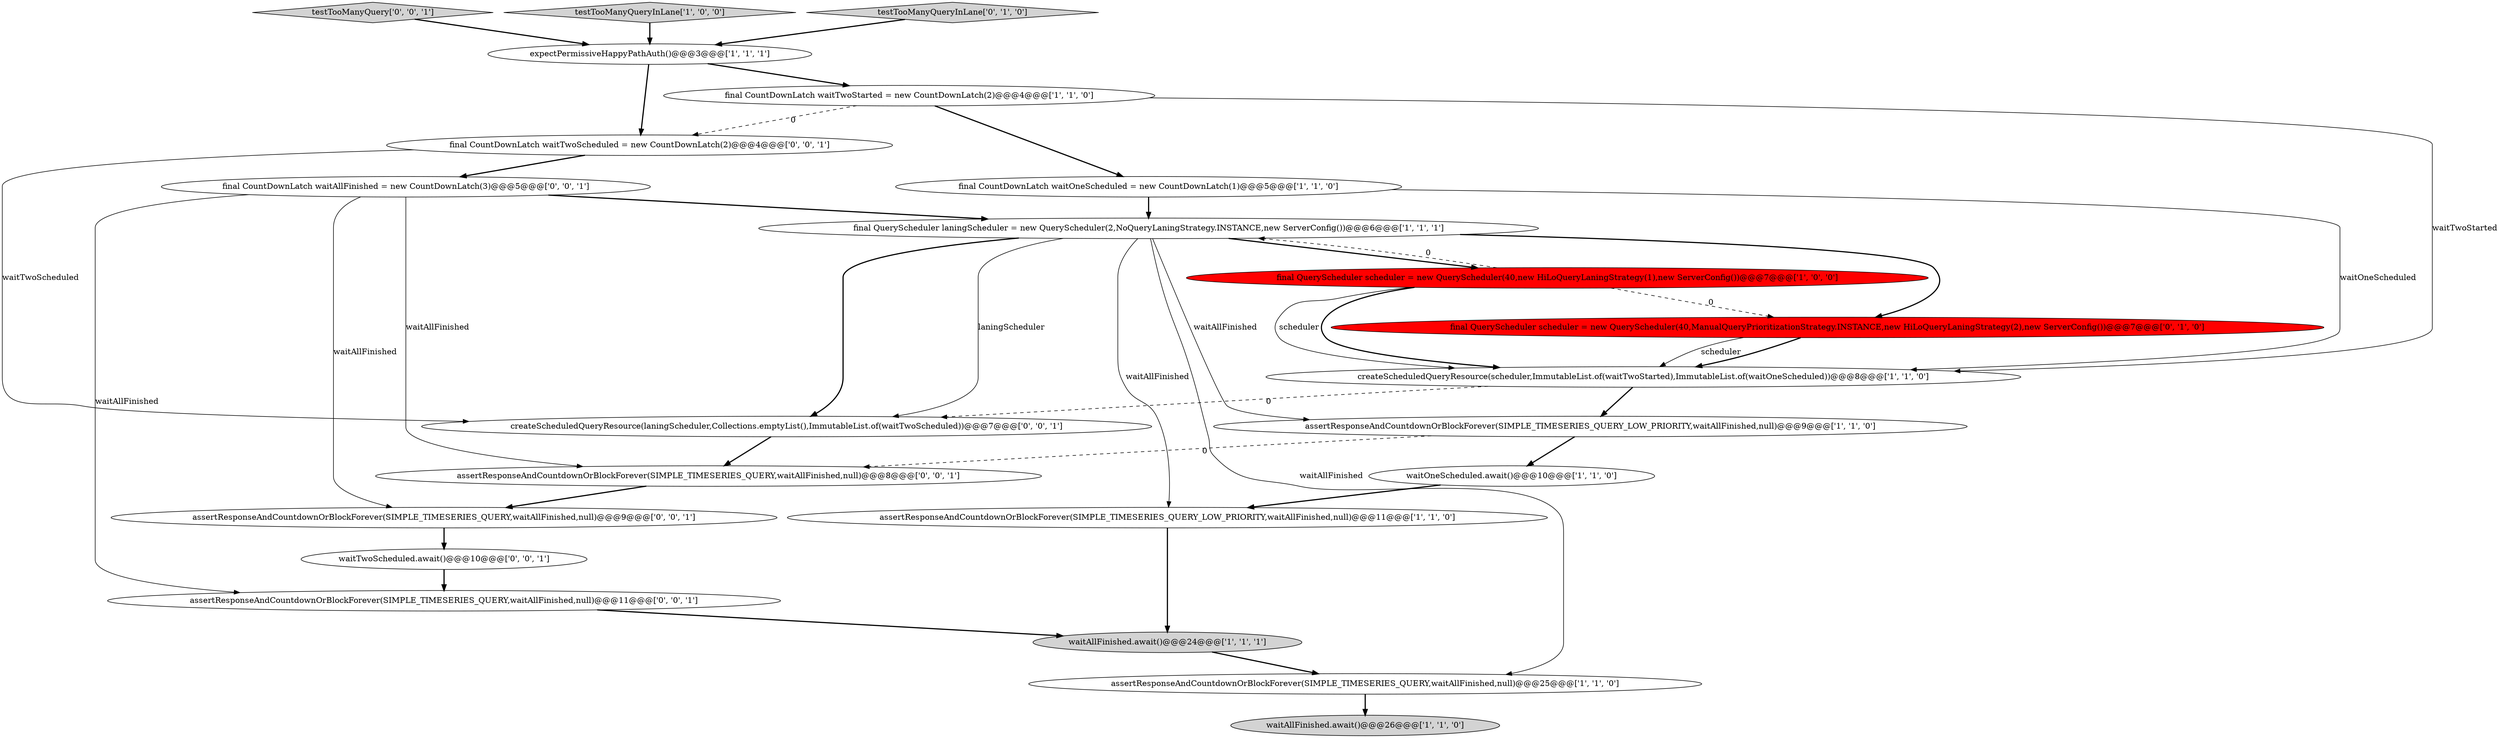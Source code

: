 digraph {
12 [style = filled, label = "assertResponseAndCountdownOrBlockForever(SIMPLE_TIMESERIES_QUERY,waitAllFinished,null)@@@25@@@['1', '1', '0']", fillcolor = white, shape = ellipse image = "AAA0AAABBB1BBB"];
2 [style = filled, label = "createScheduledQueryResource(scheduler,ImmutableList.of(waitTwoStarted),ImmutableList.of(waitOneScheduled))@@@8@@@['1', '1', '0']", fillcolor = white, shape = ellipse image = "AAA0AAABBB1BBB"];
3 [style = filled, label = "assertResponseAndCountdownOrBlockForever(SIMPLE_TIMESERIES_QUERY_LOW_PRIORITY,waitAllFinished,null)@@@11@@@['1', '1', '0']", fillcolor = white, shape = ellipse image = "AAA0AAABBB1BBB"];
1 [style = filled, label = "waitAllFinished.await()@@@26@@@['1', '1', '0']", fillcolor = lightgray, shape = ellipse image = "AAA0AAABBB1BBB"];
16 [style = filled, label = "assertResponseAndCountdownOrBlockForever(SIMPLE_TIMESERIES_QUERY,waitAllFinished,null)@@@11@@@['0', '0', '1']", fillcolor = white, shape = ellipse image = "AAA0AAABBB3BBB"];
20 [style = filled, label = "waitTwoScheduled.await()@@@10@@@['0', '0', '1']", fillcolor = white, shape = ellipse image = "AAA0AAABBB3BBB"];
6 [style = filled, label = "final CountDownLatch waitTwoStarted = new CountDownLatch(2)@@@4@@@['1', '1', '0']", fillcolor = white, shape = ellipse image = "AAA0AAABBB1BBB"];
13 [style = filled, label = "final QueryScheduler scheduler = new QueryScheduler(40,ManualQueryPrioritizationStrategy.INSTANCE,new HiLoQueryLaningStrategy(2),new ServerConfig())@@@7@@@['0', '1', '0']", fillcolor = red, shape = ellipse image = "AAA1AAABBB2BBB"];
9 [style = filled, label = "final QueryScheduler laningScheduler = new QueryScheduler(2,NoQueryLaningStrategy.INSTANCE,new ServerConfig())@@@6@@@['1', '1', '1']", fillcolor = white, shape = ellipse image = "AAA0AAABBB1BBB"];
22 [style = filled, label = "testTooManyQuery['0', '0', '1']", fillcolor = lightgray, shape = diamond image = "AAA0AAABBB3BBB"];
21 [style = filled, label = "createScheduledQueryResource(laningScheduler,Collections.emptyList(),ImmutableList.of(waitTwoScheduled))@@@7@@@['0', '0', '1']", fillcolor = white, shape = ellipse image = "AAA0AAABBB3BBB"];
15 [style = filled, label = "final CountDownLatch waitTwoScheduled = new CountDownLatch(2)@@@4@@@['0', '0', '1']", fillcolor = white, shape = ellipse image = "AAA0AAABBB3BBB"];
19 [style = filled, label = "assertResponseAndCountdownOrBlockForever(SIMPLE_TIMESERIES_QUERY,waitAllFinished,null)@@@8@@@['0', '0', '1']", fillcolor = white, shape = ellipse image = "AAA0AAABBB3BBB"];
18 [style = filled, label = "final CountDownLatch waitAllFinished = new CountDownLatch(3)@@@5@@@['0', '0', '1']", fillcolor = white, shape = ellipse image = "AAA0AAABBB3BBB"];
7 [style = filled, label = "final QueryScheduler scheduler = new QueryScheduler(40,new HiLoQueryLaningStrategy(1),new ServerConfig())@@@7@@@['1', '0', '0']", fillcolor = red, shape = ellipse image = "AAA1AAABBB1BBB"];
10 [style = filled, label = "testTooManyQueryInLane['1', '0', '0']", fillcolor = lightgray, shape = diamond image = "AAA0AAABBB1BBB"];
0 [style = filled, label = "waitOneScheduled.await()@@@10@@@['1', '1', '0']", fillcolor = white, shape = ellipse image = "AAA0AAABBB1BBB"];
4 [style = filled, label = "final CountDownLatch waitOneScheduled = new CountDownLatch(1)@@@5@@@['1', '1', '0']", fillcolor = white, shape = ellipse image = "AAA0AAABBB1BBB"];
5 [style = filled, label = "expectPermissiveHappyPathAuth()@@@3@@@['1', '1', '1']", fillcolor = white, shape = ellipse image = "AAA0AAABBB1BBB"];
8 [style = filled, label = "assertResponseAndCountdownOrBlockForever(SIMPLE_TIMESERIES_QUERY_LOW_PRIORITY,waitAllFinished,null)@@@9@@@['1', '1', '0']", fillcolor = white, shape = ellipse image = "AAA0AAABBB1BBB"];
11 [style = filled, label = "waitAllFinished.await()@@@24@@@['1', '1', '1']", fillcolor = lightgray, shape = ellipse image = "AAA0AAABBB1BBB"];
17 [style = filled, label = "assertResponseAndCountdownOrBlockForever(SIMPLE_TIMESERIES_QUERY,waitAllFinished,null)@@@9@@@['0', '0', '1']", fillcolor = white, shape = ellipse image = "AAA0AAABBB3BBB"];
14 [style = filled, label = "testTooManyQueryInLane['0', '1', '0']", fillcolor = lightgray, shape = diamond image = "AAA0AAABBB2BBB"];
0->3 [style = bold, label=""];
4->9 [style = bold, label=""];
8->19 [style = dashed, label="0"];
16->11 [style = bold, label=""];
21->19 [style = bold, label=""];
9->8 [style = solid, label="waitAllFinished"];
6->2 [style = solid, label="waitTwoStarted"];
9->21 [style = solid, label="laningScheduler"];
14->5 [style = bold, label=""];
9->12 [style = solid, label="waitAllFinished"];
3->11 [style = bold, label=""];
5->15 [style = bold, label=""];
11->12 [style = bold, label=""];
15->21 [style = solid, label="waitTwoScheduled"];
19->17 [style = bold, label=""];
9->7 [style = bold, label=""];
12->1 [style = bold, label=""];
15->18 [style = bold, label=""];
22->5 [style = bold, label=""];
8->0 [style = bold, label=""];
6->4 [style = bold, label=""];
18->19 [style = solid, label="waitAllFinished"];
10->5 [style = bold, label=""];
5->6 [style = bold, label=""];
20->16 [style = bold, label=""];
2->21 [style = dashed, label="0"];
6->15 [style = dashed, label="0"];
7->9 [style = dashed, label="0"];
7->2 [style = bold, label=""];
9->3 [style = solid, label="waitAllFinished"];
18->9 [style = bold, label=""];
9->21 [style = bold, label=""];
7->13 [style = dashed, label="0"];
9->13 [style = bold, label=""];
13->2 [style = solid, label="scheduler"];
17->20 [style = bold, label=""];
7->2 [style = solid, label="scheduler"];
18->16 [style = solid, label="waitAllFinished"];
18->17 [style = solid, label="waitAllFinished"];
2->8 [style = bold, label=""];
13->2 [style = bold, label=""];
4->2 [style = solid, label="waitOneScheduled"];
}
